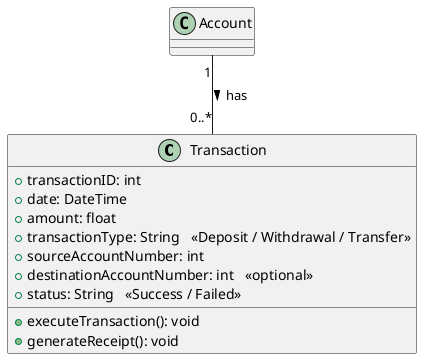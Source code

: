 @startuml
class Transaction {
    +transactionID: int
    +date: DateTime
    +amount: float
    +transactionType: String   <<Deposit / Withdrawal / Transfer>>
    +sourceAccountNumber: int
    +destinationAccountNumber: int   <<optional>>
    +status: String   <<Success / Failed>>

    +executeTransaction(): void
    +generateReceipt(): void
}

Account "1" -- "0..*" Transaction : has >
@enduml